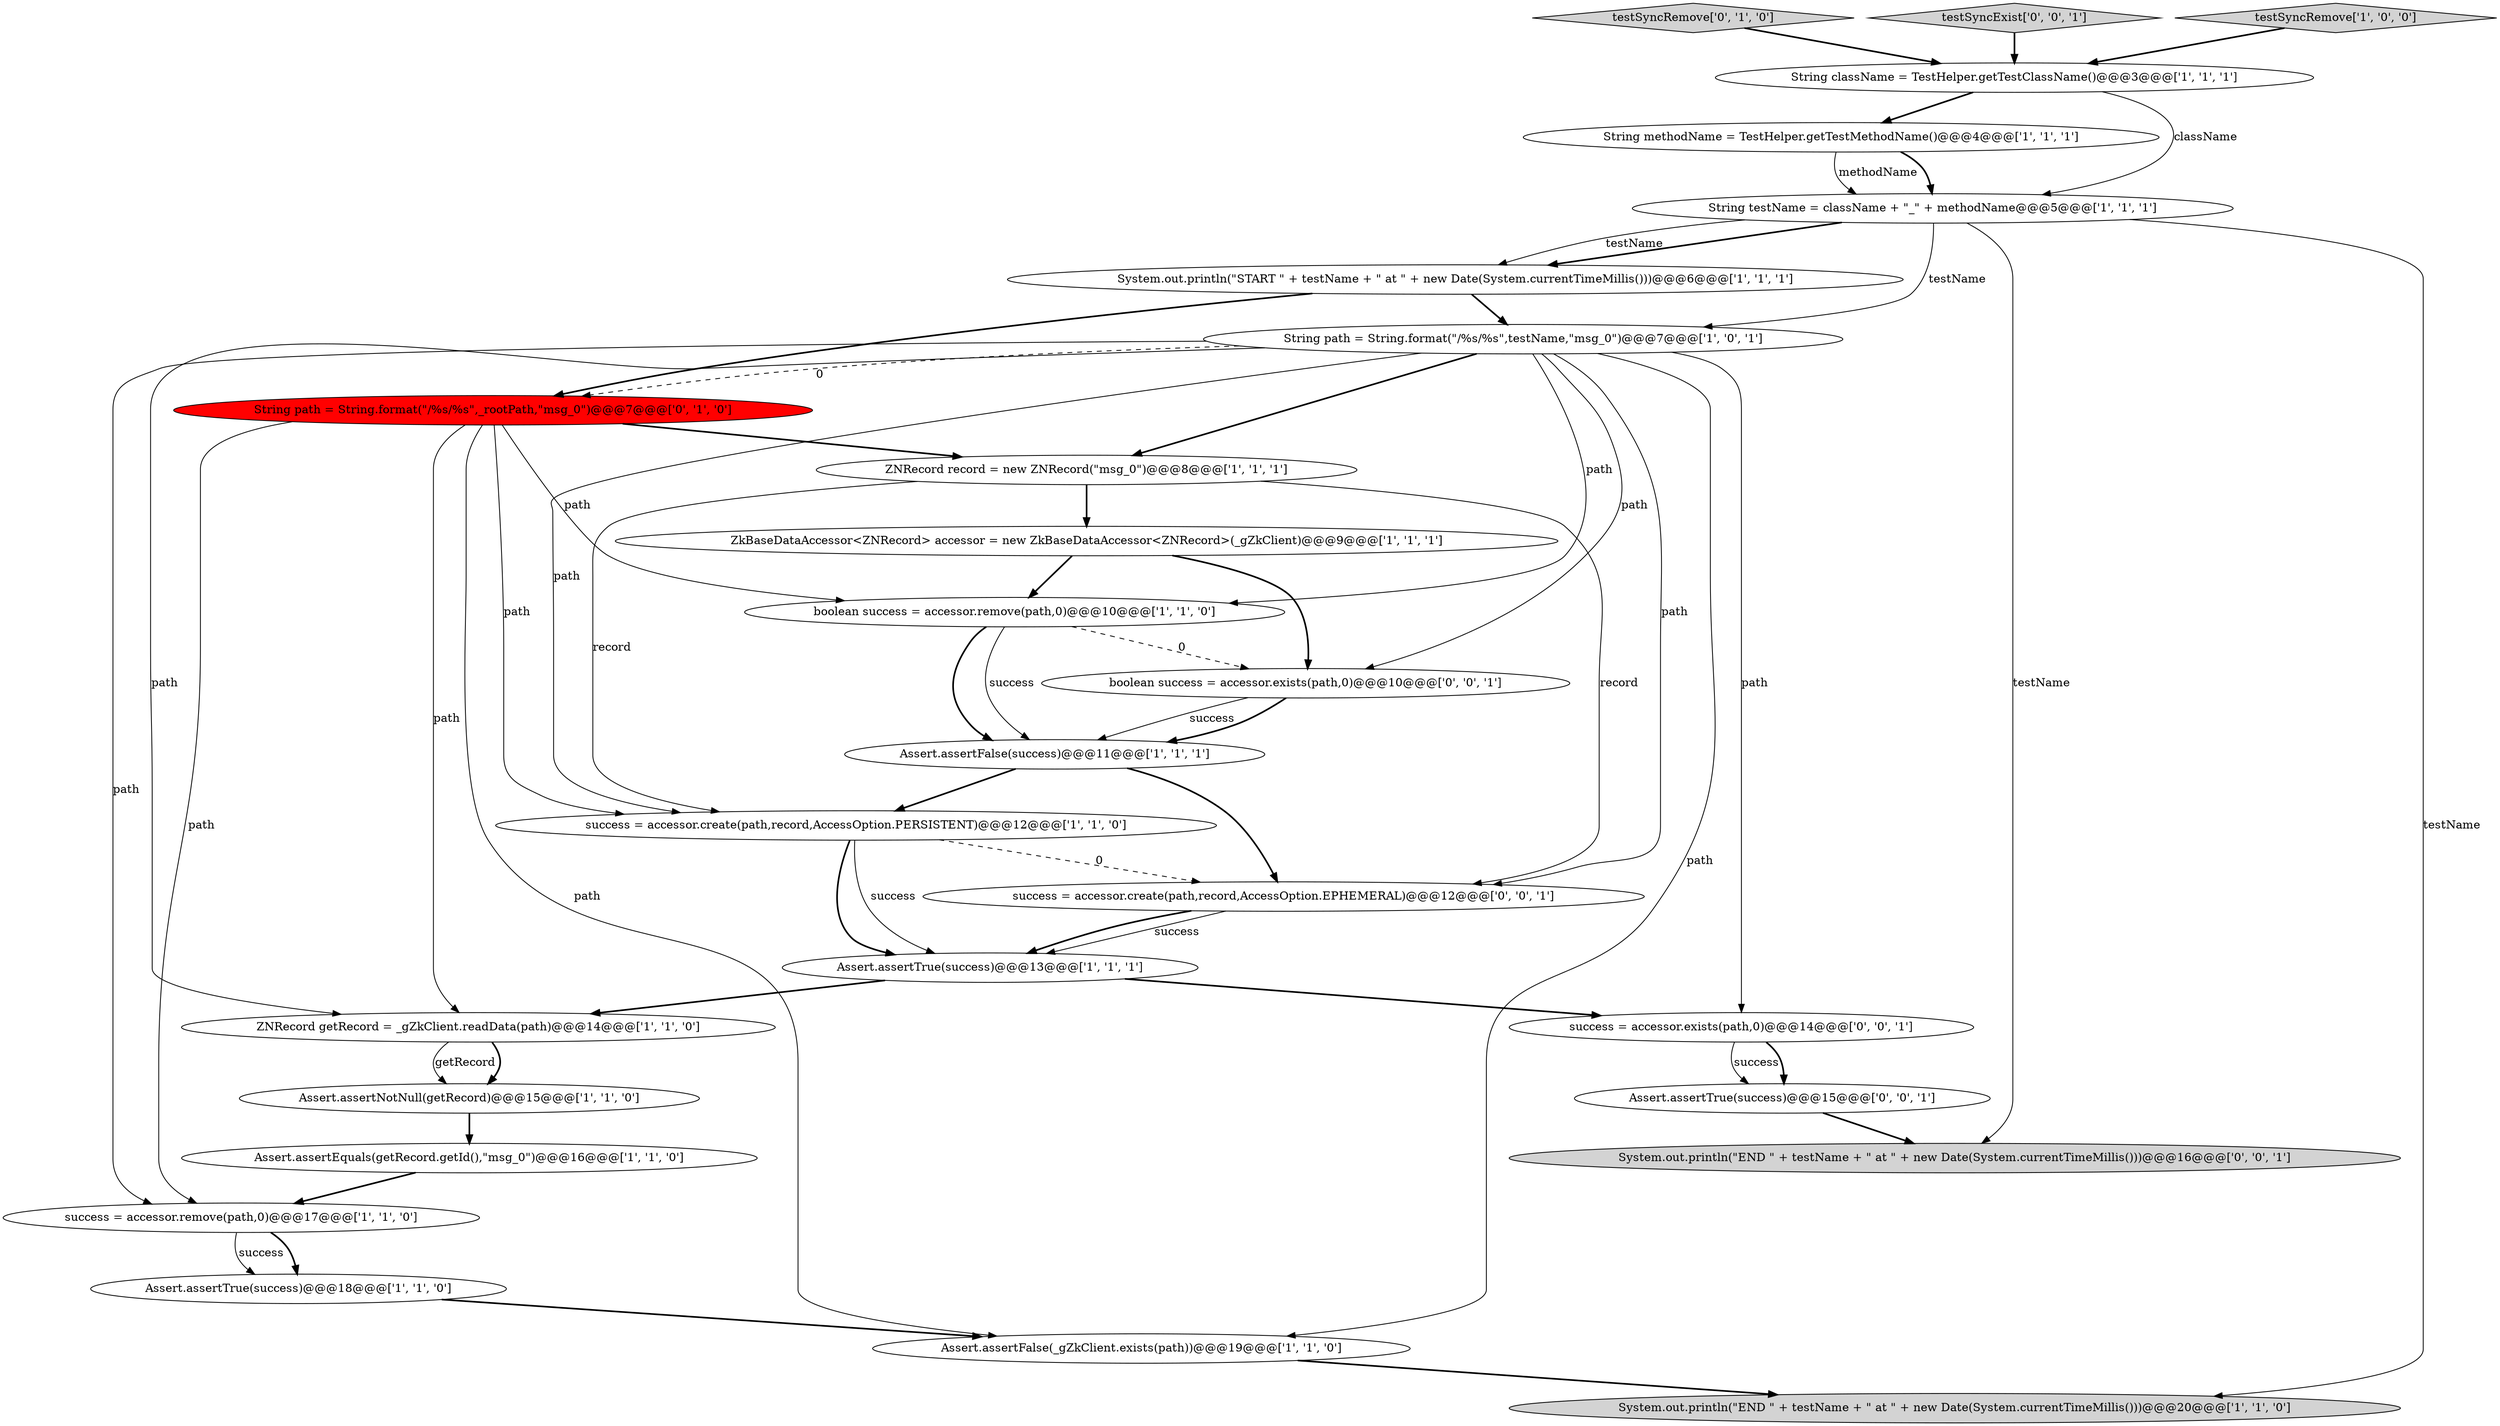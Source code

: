 digraph {
19 [style = filled, label = "testSyncRemove['0', '1', '0']", fillcolor = lightgray, shape = diamond image = "AAA0AAABBB2BBB"];
26 [style = filled, label = "boolean success = accessor.exists(path,0)@@@10@@@['0', '0', '1']", fillcolor = white, shape = ellipse image = "AAA0AAABBB3BBB"];
17 [style = filled, label = "ZkBaseDataAccessor<ZNRecord> accessor = new ZkBaseDataAccessor<ZNRecord>(_gZkClient)@@@9@@@['1', '1', '1']", fillcolor = white, shape = ellipse image = "AAA0AAABBB1BBB"];
14 [style = filled, label = "String methodName = TestHelper.getTestMethodName()@@@4@@@['1', '1', '1']", fillcolor = white, shape = ellipse image = "AAA0AAABBB1BBB"];
8 [style = filled, label = "String testName = className + \"_\" + methodName@@@5@@@['1', '1', '1']", fillcolor = white, shape = ellipse image = "AAA0AAABBB1BBB"];
0 [style = filled, label = "Assert.assertNotNull(getRecord)@@@15@@@['1', '1', '0']", fillcolor = white, shape = ellipse image = "AAA0AAABBB1BBB"];
16 [style = filled, label = "System.out.println(\"START \" + testName + \" at \" + new Date(System.currentTimeMillis()))@@@6@@@['1', '1', '1']", fillcolor = white, shape = ellipse image = "AAA0AAABBB1BBB"];
22 [style = filled, label = "System.out.println(\"END \" + testName + \" at \" + new Date(System.currentTimeMillis()))@@@16@@@['0', '0', '1']", fillcolor = lightgray, shape = ellipse image = "AAA0AAABBB3BBB"];
15 [style = filled, label = "Assert.assertFalse(success)@@@11@@@['1', '1', '1']", fillcolor = white, shape = ellipse image = "AAA0AAABBB1BBB"];
1 [style = filled, label = "ZNRecord record = new ZNRecord(\"msg_0\")@@@8@@@['1', '1', '1']", fillcolor = white, shape = ellipse image = "AAA0AAABBB1BBB"];
18 [style = filled, label = "success = accessor.create(path,record,AccessOption.PERSISTENT)@@@12@@@['1', '1', '0']", fillcolor = white, shape = ellipse image = "AAA0AAABBB1BBB"];
5 [style = filled, label = "String className = TestHelper.getTestClassName()@@@3@@@['1', '1', '1']", fillcolor = white, shape = ellipse image = "AAA0AAABBB1BBB"];
6 [style = filled, label = "success = accessor.remove(path,0)@@@17@@@['1', '1', '0']", fillcolor = white, shape = ellipse image = "AAA0AAABBB1BBB"];
3 [style = filled, label = "String path = String.format(\"/%s/%s\",testName,\"msg_0\")@@@7@@@['1', '0', '1']", fillcolor = white, shape = ellipse image = "AAA0AAABBB1BBB"];
21 [style = filled, label = "testSyncExist['0', '0', '1']", fillcolor = lightgray, shape = diamond image = "AAA0AAABBB3BBB"];
4 [style = filled, label = "Assert.assertFalse(_gZkClient.exists(path))@@@19@@@['1', '1', '0']", fillcolor = white, shape = ellipse image = "AAA0AAABBB1BBB"];
7 [style = filled, label = "System.out.println(\"END \" + testName + \" at \" + new Date(System.currentTimeMillis()))@@@20@@@['1', '1', '0']", fillcolor = lightgray, shape = ellipse image = "AAA0AAABBB1BBB"];
24 [style = filled, label = "success = accessor.exists(path,0)@@@14@@@['0', '0', '1']", fillcolor = white, shape = ellipse image = "AAA0AAABBB3BBB"];
10 [style = filled, label = "ZNRecord getRecord = _gZkClient.readData(path)@@@14@@@['1', '1', '0']", fillcolor = white, shape = ellipse image = "AAA0AAABBB1BBB"];
13 [style = filled, label = "Assert.assertEquals(getRecord.getId(),\"msg_0\")@@@16@@@['1', '1', '0']", fillcolor = white, shape = ellipse image = "AAA0AAABBB1BBB"];
9 [style = filled, label = "Assert.assertTrue(success)@@@18@@@['1', '1', '0']", fillcolor = white, shape = ellipse image = "AAA0AAABBB1BBB"];
23 [style = filled, label = "success = accessor.create(path,record,AccessOption.EPHEMERAL)@@@12@@@['0', '0', '1']", fillcolor = white, shape = ellipse image = "AAA0AAABBB3BBB"];
11 [style = filled, label = "boolean success = accessor.remove(path,0)@@@10@@@['1', '1', '0']", fillcolor = white, shape = ellipse image = "AAA0AAABBB1BBB"];
12 [style = filled, label = "Assert.assertTrue(success)@@@13@@@['1', '1', '1']", fillcolor = white, shape = ellipse image = "AAA0AAABBB1BBB"];
2 [style = filled, label = "testSyncRemove['1', '0', '0']", fillcolor = lightgray, shape = diamond image = "AAA0AAABBB1BBB"];
25 [style = filled, label = "Assert.assertTrue(success)@@@15@@@['0', '0', '1']", fillcolor = white, shape = ellipse image = "AAA0AAABBB3BBB"];
20 [style = filled, label = "String path = String.format(\"/%s/%s\",_rootPath,\"msg_0\")@@@7@@@['0', '1', '0']", fillcolor = red, shape = ellipse image = "AAA1AAABBB2BBB"];
16->3 [style = bold, label=""];
8->16 [style = bold, label=""];
15->23 [style = bold, label=""];
20->6 [style = solid, label="path"];
1->23 [style = solid, label="record"];
8->22 [style = solid, label="testName"];
17->26 [style = bold, label=""];
0->13 [style = bold, label=""];
3->1 [style = bold, label=""];
25->22 [style = bold, label=""];
23->12 [style = solid, label="success"];
8->3 [style = solid, label="testName"];
9->4 [style = bold, label=""];
5->8 [style = solid, label="className"];
20->4 [style = solid, label="path"];
11->26 [style = dashed, label="0"];
3->4 [style = solid, label="path"];
18->12 [style = bold, label=""];
3->24 [style = solid, label="path"];
5->14 [style = bold, label=""];
20->1 [style = bold, label=""];
12->24 [style = bold, label=""];
24->25 [style = solid, label="success"];
15->18 [style = bold, label=""];
8->16 [style = solid, label="testName"];
4->7 [style = bold, label=""];
11->15 [style = bold, label=""];
8->7 [style = solid, label="testName"];
1->17 [style = bold, label=""];
18->12 [style = solid, label="success"];
3->11 [style = solid, label="path"];
26->15 [style = solid, label="success"];
19->5 [style = bold, label=""];
21->5 [style = bold, label=""];
3->23 [style = solid, label="path"];
20->18 [style = solid, label="path"];
12->10 [style = bold, label=""];
20->10 [style = solid, label="path"];
18->23 [style = dashed, label="0"];
11->15 [style = solid, label="success"];
24->25 [style = bold, label=""];
20->11 [style = solid, label="path"];
10->0 [style = bold, label=""];
3->10 [style = solid, label="path"];
26->15 [style = bold, label=""];
3->18 [style = solid, label="path"];
3->20 [style = dashed, label="0"];
23->12 [style = bold, label=""];
14->8 [style = bold, label=""];
14->8 [style = solid, label="methodName"];
10->0 [style = solid, label="getRecord"];
13->6 [style = bold, label=""];
6->9 [style = bold, label=""];
16->20 [style = bold, label=""];
1->18 [style = solid, label="record"];
3->26 [style = solid, label="path"];
6->9 [style = solid, label="success"];
3->6 [style = solid, label="path"];
2->5 [style = bold, label=""];
17->11 [style = bold, label=""];
}
